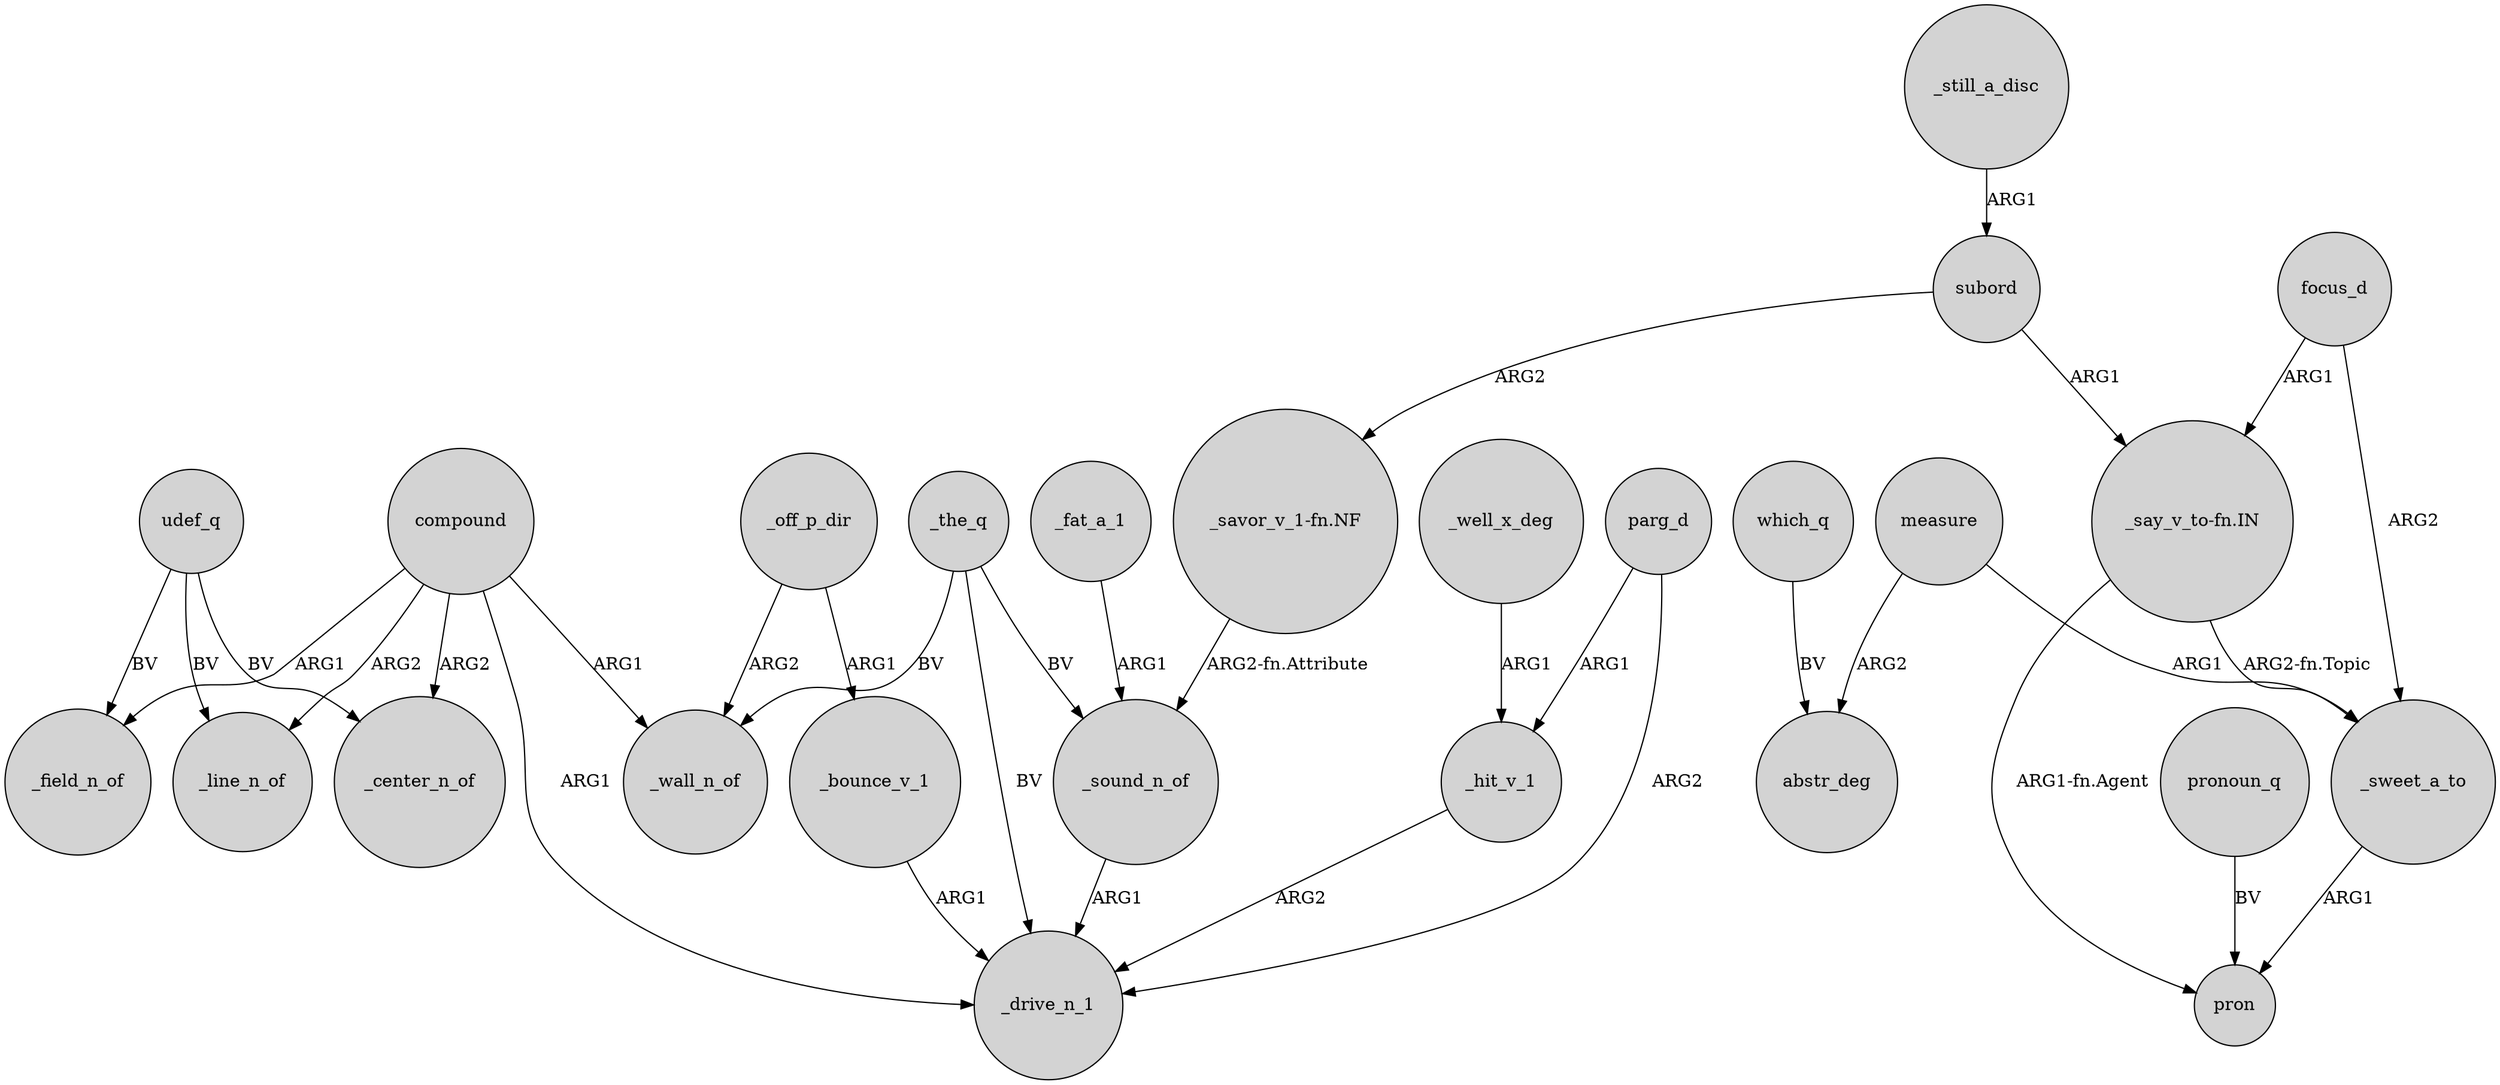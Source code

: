 digraph {
	node [shape=circle style=filled]
	compound -> _line_n_of [label=ARG2]
	measure -> abstr_deg [label=ARG2]
	_sound_n_of -> _drive_n_1 [label=ARG1]
	_the_q -> _drive_n_1 [label=BV]
	"_say_v_to-fn.IN" -> _sweet_a_to [label="ARG2-fn.Topic"]
	_sweet_a_to -> pron [label=ARG1]
	_the_q -> _wall_n_of [label=BV]
	_still_a_disc -> subord [label=ARG1]
	_the_q -> _sound_n_of [label=BV]
	_off_p_dir -> _wall_n_of [label=ARG2]
	subord -> "_say_v_to-fn.IN" [label=ARG1]
	compound -> _wall_n_of [label=ARG1]
	_well_x_deg -> _hit_v_1 [label=ARG1]
	_bounce_v_1 -> _drive_n_1 [label=ARG1]
	udef_q -> _field_n_of [label=BV]
	compound -> _drive_n_1 [label=ARG1]
	"_savor_v_1-fn.NF" -> _sound_n_of [label="ARG2-fn.Attribute"]
	udef_q -> _center_n_of [label=BV]
	_hit_v_1 -> _drive_n_1 [label=ARG2]
	compound -> _center_n_of [label=ARG2]
	pronoun_q -> pron [label=BV]
	measure -> _sweet_a_to [label=ARG1]
	_off_p_dir -> _bounce_v_1 [label=ARG1]
	compound -> _field_n_of [label=ARG1]
	parg_d -> _drive_n_1 [label=ARG2]
	udef_q -> _line_n_of [label=BV]
	which_q -> abstr_deg [label=BV]
	"_say_v_to-fn.IN" -> pron [label="ARG1-fn.Agent"]
	subord -> "_savor_v_1-fn.NF" [label=ARG2]
	_fat_a_1 -> _sound_n_of [label=ARG1]
	parg_d -> _hit_v_1 [label=ARG1]
	focus_d -> _sweet_a_to [label=ARG2]
	focus_d -> "_say_v_to-fn.IN" [label=ARG1]
}
